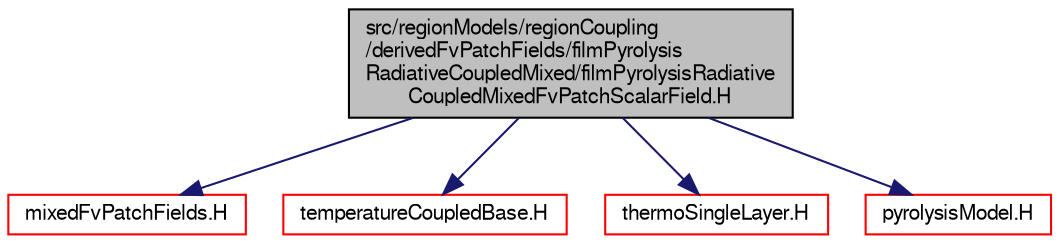 digraph "src/regionModels/regionCoupling/derivedFvPatchFields/filmPyrolysisRadiativeCoupledMixed/filmPyrolysisRadiativeCoupledMixedFvPatchScalarField.H"
{
  bgcolor="transparent";
  edge [fontname="FreeSans",fontsize="10",labelfontname="FreeSans",labelfontsize="10"];
  node [fontname="FreeSans",fontsize="10",shape=record];
  Node0 [label="src/regionModels/regionCoupling\l/derivedFvPatchFields/filmPyrolysis\lRadiativeCoupledMixed/filmPyrolysisRadiative\lCoupledMixedFvPatchScalarField.H",height=0.2,width=0.4,color="black", fillcolor="grey75", style="filled", fontcolor="black"];
  Node0 -> Node1 [color="midnightblue",fontsize="10",style="solid",fontname="FreeSans"];
  Node1 [label="mixedFvPatchFields.H",height=0.2,width=0.4,color="red",URL="$a01499.html"];
  Node0 -> Node189 [color="midnightblue",fontsize="10",style="solid",fontname="FreeSans"];
  Node189 [label="temperatureCoupledBase.H",height=0.2,width=0.4,color="red",URL="$a17327.html"];
  Node0 -> Node190 [color="midnightblue",fontsize="10",style="solid",fontname="FreeSans"];
  Node190 [label="thermoSingleLayer.H",height=0.2,width=0.4,color="red",URL="$a14408.html"];
  Node0 -> Node384 [color="midnightblue",fontsize="10",style="solid",fontname="FreeSans"];
  Node384 [label="pyrolysisModel.H",height=0.2,width=0.4,color="red",URL="$a14036.html"];
}
